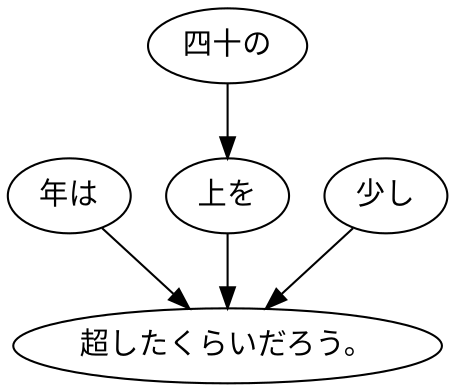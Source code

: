 digraph graph1573 {
	node0 [label="年は"];
	node1 [label="四十の"];
	node2 [label="上を"];
	node3 [label="少し"];
	node4 [label="超したくらいだろう。"];
	node0 -> node4;
	node1 -> node2;
	node2 -> node4;
	node3 -> node4;
}
